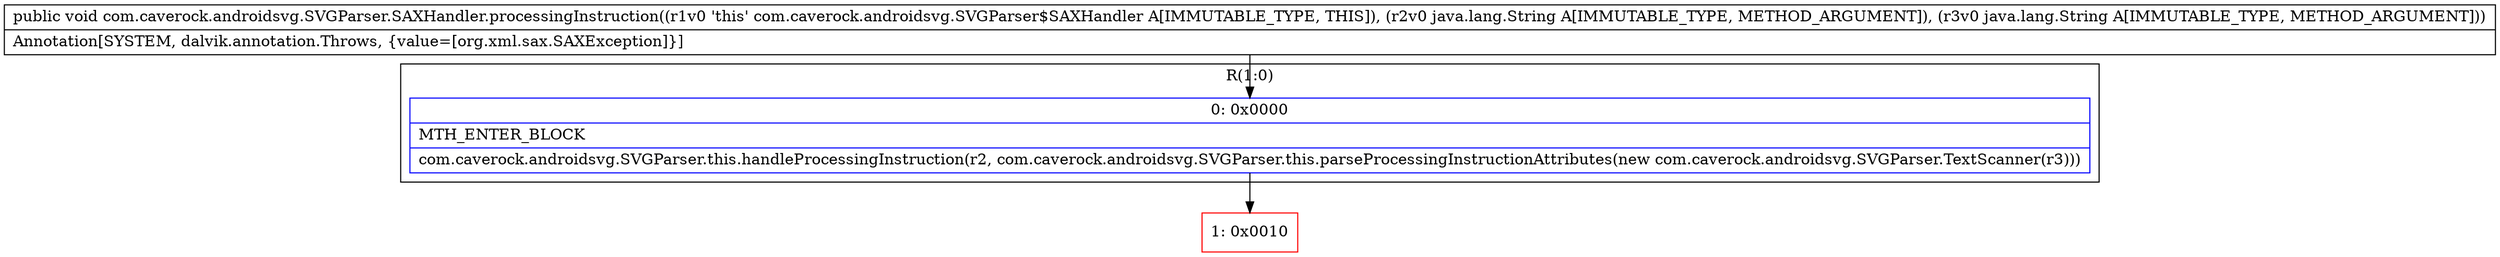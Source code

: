 digraph "CFG forcom.caverock.androidsvg.SVGParser.SAXHandler.processingInstruction(Ljava\/lang\/String;Ljava\/lang\/String;)V" {
subgraph cluster_Region_1069350994 {
label = "R(1:0)";
node [shape=record,color=blue];
Node_0 [shape=record,label="{0\:\ 0x0000|MTH_ENTER_BLOCK\l|com.caverock.androidsvg.SVGParser.this.handleProcessingInstruction(r2, com.caverock.androidsvg.SVGParser.this.parseProcessingInstructionAttributes(new com.caverock.androidsvg.SVGParser.TextScanner(r3)))\l}"];
}
Node_1 [shape=record,color=red,label="{1\:\ 0x0010}"];
MethodNode[shape=record,label="{public void com.caverock.androidsvg.SVGParser.SAXHandler.processingInstruction((r1v0 'this' com.caverock.androidsvg.SVGParser$SAXHandler A[IMMUTABLE_TYPE, THIS]), (r2v0 java.lang.String A[IMMUTABLE_TYPE, METHOD_ARGUMENT]), (r3v0 java.lang.String A[IMMUTABLE_TYPE, METHOD_ARGUMENT]))  | Annotation[SYSTEM, dalvik.annotation.Throws, \{value=[org.xml.sax.SAXException]\}]\l}"];
MethodNode -> Node_0;
Node_0 -> Node_1;
}

